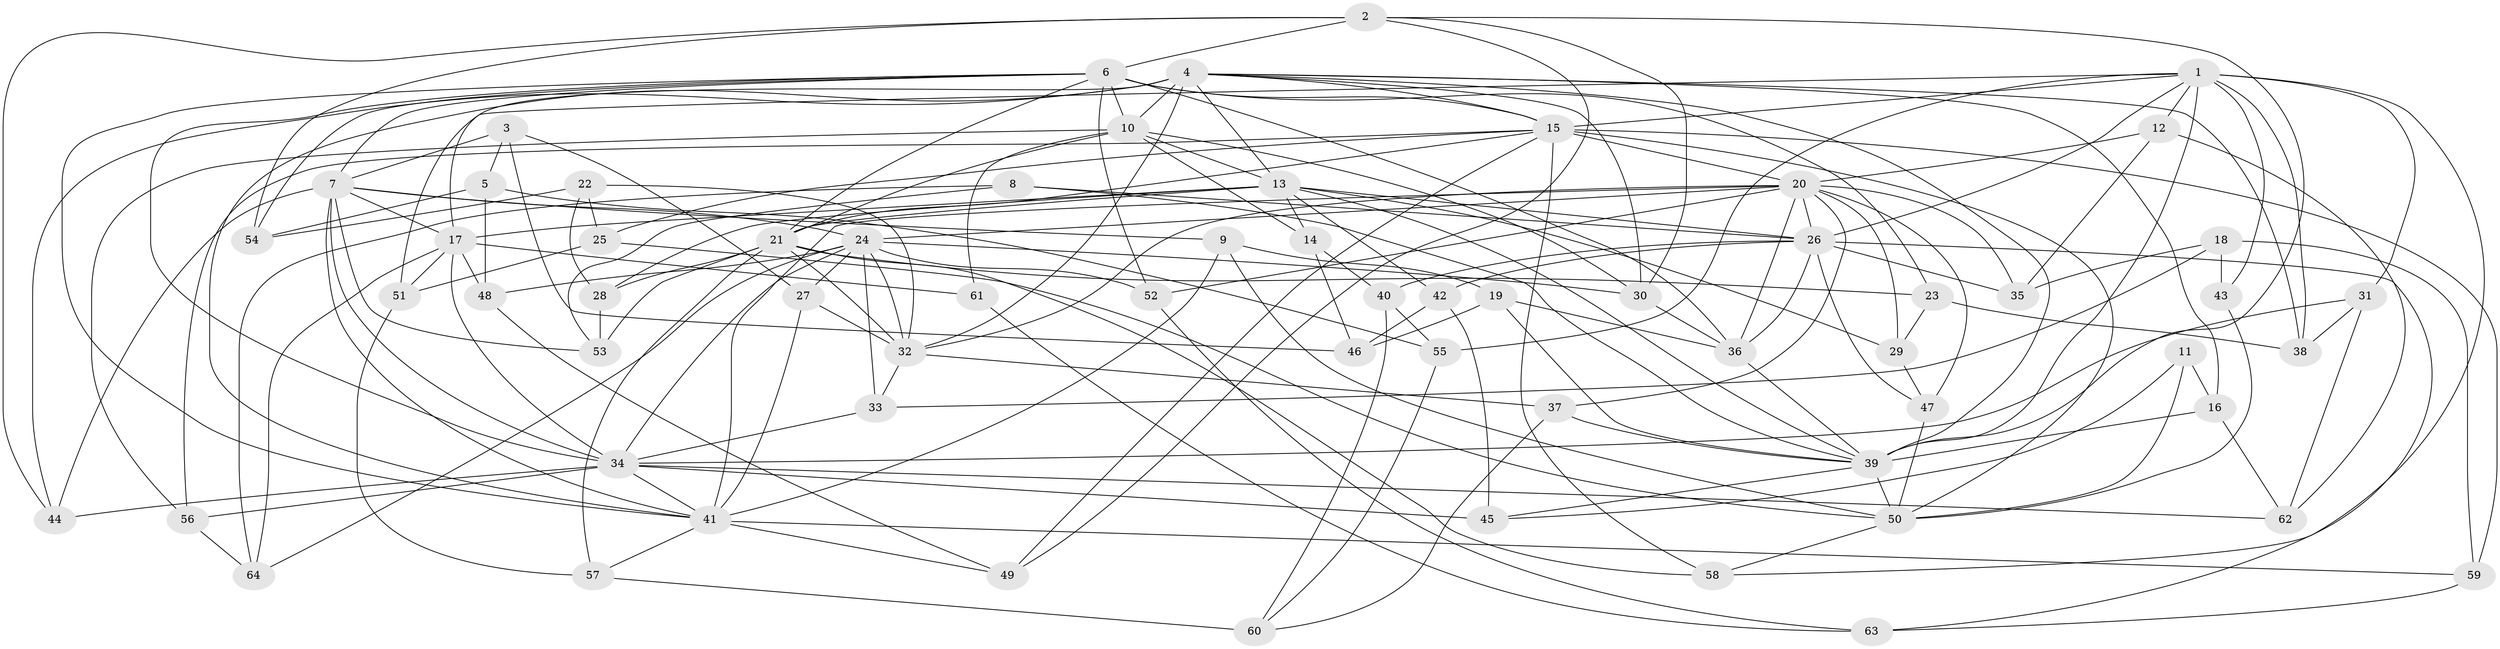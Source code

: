 // original degree distribution, {4: 1.0}
// Generated by graph-tools (version 1.1) at 2025/37/03/09/25 02:37:47]
// undirected, 64 vertices, 179 edges
graph export_dot {
graph [start="1"]
  node [color=gray90,style=filled];
  1;
  2;
  3;
  4;
  5;
  6;
  7;
  8;
  9;
  10;
  11;
  12;
  13;
  14;
  15;
  16;
  17;
  18;
  19;
  20;
  21;
  22;
  23;
  24;
  25;
  26;
  27;
  28;
  29;
  30;
  31;
  32;
  33;
  34;
  35;
  36;
  37;
  38;
  39;
  40;
  41;
  42;
  43;
  44;
  45;
  46;
  47;
  48;
  49;
  50;
  51;
  52;
  53;
  54;
  55;
  56;
  57;
  58;
  59;
  60;
  61;
  62;
  63;
  64;
  1 -- 12 [weight=1.0];
  1 -- 15 [weight=2.0];
  1 -- 26 [weight=1.0];
  1 -- 31 [weight=1.0];
  1 -- 38 [weight=1.0];
  1 -- 39 [weight=1.0];
  1 -- 43 [weight=2.0];
  1 -- 51 [weight=1.0];
  1 -- 55 [weight=1.0];
  1 -- 58 [weight=1.0];
  2 -- 6 [weight=2.0];
  2 -- 30 [weight=2.0];
  2 -- 39 [weight=1.0];
  2 -- 44 [weight=1.0];
  2 -- 49 [weight=1.0];
  2 -- 54 [weight=1.0];
  3 -- 5 [weight=1.0];
  3 -- 7 [weight=1.0];
  3 -- 27 [weight=1.0];
  3 -- 46 [weight=1.0];
  4 -- 10 [weight=2.0];
  4 -- 13 [weight=1.0];
  4 -- 15 [weight=1.0];
  4 -- 16 [weight=1.0];
  4 -- 17 [weight=1.0];
  4 -- 30 [weight=1.0];
  4 -- 32 [weight=1.0];
  4 -- 38 [weight=1.0];
  4 -- 39 [weight=1.0];
  4 -- 41 [weight=1.0];
  4 -- 44 [weight=1.0];
  5 -- 48 [weight=1.0];
  5 -- 54 [weight=1.0];
  5 -- 55 [weight=1.0];
  6 -- 7 [weight=1.0];
  6 -- 10 [weight=1.0];
  6 -- 15 [weight=1.0];
  6 -- 21 [weight=1.0];
  6 -- 23 [weight=1.0];
  6 -- 34 [weight=1.0];
  6 -- 36 [weight=1.0];
  6 -- 41 [weight=1.0];
  6 -- 52 [weight=1.0];
  6 -- 54 [weight=1.0];
  7 -- 9 [weight=1.0];
  7 -- 17 [weight=1.0];
  7 -- 24 [weight=1.0];
  7 -- 34 [weight=2.0];
  7 -- 41 [weight=1.0];
  7 -- 44 [weight=1.0];
  7 -- 53 [weight=1.0];
  8 -- 26 [weight=1.0];
  8 -- 39 [weight=1.0];
  8 -- 53 [weight=1.0];
  8 -- 64 [weight=1.0];
  9 -- 19 [weight=1.0];
  9 -- 41 [weight=1.0];
  9 -- 50 [weight=1.0];
  10 -- 13 [weight=1.0];
  10 -- 14 [weight=1.0];
  10 -- 21 [weight=1.0];
  10 -- 30 [weight=1.0];
  10 -- 56 [weight=1.0];
  10 -- 61 [weight=2.0];
  11 -- 16 [weight=1.0];
  11 -- 45 [weight=1.0];
  11 -- 50 [weight=2.0];
  12 -- 20 [weight=1.0];
  12 -- 35 [weight=1.0];
  12 -- 62 [weight=1.0];
  13 -- 14 [weight=1.0];
  13 -- 17 [weight=1.0];
  13 -- 21 [weight=1.0];
  13 -- 26 [weight=1.0];
  13 -- 28 [weight=1.0];
  13 -- 29 [weight=1.0];
  13 -- 39 [weight=1.0];
  13 -- 42 [weight=1.0];
  14 -- 40 [weight=1.0];
  14 -- 46 [weight=1.0];
  15 -- 20 [weight=1.0];
  15 -- 21 [weight=1.0];
  15 -- 25 [weight=1.0];
  15 -- 49 [weight=1.0];
  15 -- 50 [weight=1.0];
  15 -- 56 [weight=1.0];
  15 -- 58 [weight=1.0];
  15 -- 59 [weight=1.0];
  16 -- 39 [weight=1.0];
  16 -- 62 [weight=1.0];
  17 -- 34 [weight=1.0];
  17 -- 48 [weight=1.0];
  17 -- 51 [weight=1.0];
  17 -- 61 [weight=1.0];
  17 -- 64 [weight=1.0];
  18 -- 33 [weight=1.0];
  18 -- 35 [weight=1.0];
  18 -- 43 [weight=1.0];
  18 -- 59 [weight=1.0];
  19 -- 36 [weight=1.0];
  19 -- 39 [weight=1.0];
  19 -- 46 [weight=1.0];
  20 -- 24 [weight=1.0];
  20 -- 26 [weight=1.0];
  20 -- 29 [weight=1.0];
  20 -- 32 [weight=1.0];
  20 -- 35 [weight=1.0];
  20 -- 36 [weight=1.0];
  20 -- 37 [weight=1.0];
  20 -- 41 [weight=1.0];
  20 -- 47 [weight=1.0];
  20 -- 52 [weight=1.0];
  21 -- 23 [weight=1.0];
  21 -- 28 [weight=1.0];
  21 -- 32 [weight=1.0];
  21 -- 53 [weight=1.0];
  21 -- 57 [weight=1.0];
  21 -- 58 [weight=1.0];
  22 -- 25 [weight=1.0];
  22 -- 28 [weight=1.0];
  22 -- 32 [weight=1.0];
  22 -- 54 [weight=1.0];
  23 -- 29 [weight=1.0];
  23 -- 38 [weight=1.0];
  24 -- 27 [weight=1.0];
  24 -- 30 [weight=1.0];
  24 -- 32 [weight=3.0];
  24 -- 33 [weight=1.0];
  24 -- 34 [weight=1.0];
  24 -- 48 [weight=1.0];
  24 -- 52 [weight=1.0];
  24 -- 64 [weight=1.0];
  25 -- 50 [weight=1.0];
  25 -- 51 [weight=1.0];
  26 -- 35 [weight=1.0];
  26 -- 36 [weight=1.0];
  26 -- 40 [weight=1.0];
  26 -- 42 [weight=1.0];
  26 -- 47 [weight=1.0];
  26 -- 63 [weight=1.0];
  27 -- 32 [weight=1.0];
  27 -- 41 [weight=1.0];
  28 -- 53 [weight=1.0];
  29 -- 47 [weight=1.0];
  30 -- 36 [weight=1.0];
  31 -- 34 [weight=1.0];
  31 -- 38 [weight=1.0];
  31 -- 62 [weight=1.0];
  32 -- 33 [weight=1.0];
  32 -- 37 [weight=1.0];
  33 -- 34 [weight=1.0];
  34 -- 41 [weight=1.0];
  34 -- 44 [weight=1.0];
  34 -- 45 [weight=1.0];
  34 -- 56 [weight=1.0];
  34 -- 62 [weight=1.0];
  36 -- 39 [weight=1.0];
  37 -- 39 [weight=1.0];
  37 -- 60 [weight=1.0];
  39 -- 45 [weight=1.0];
  39 -- 50 [weight=2.0];
  40 -- 55 [weight=1.0];
  40 -- 60 [weight=1.0];
  41 -- 49 [weight=1.0];
  41 -- 57 [weight=1.0];
  41 -- 59 [weight=1.0];
  42 -- 45 [weight=1.0];
  42 -- 46 [weight=1.0];
  43 -- 50 [weight=1.0];
  47 -- 50 [weight=1.0];
  48 -- 49 [weight=1.0];
  50 -- 58 [weight=1.0];
  51 -- 57 [weight=1.0];
  52 -- 63 [weight=1.0];
  55 -- 60 [weight=1.0];
  56 -- 64 [weight=1.0];
  57 -- 60 [weight=1.0];
  59 -- 63 [weight=1.0];
  61 -- 63 [weight=1.0];
}
